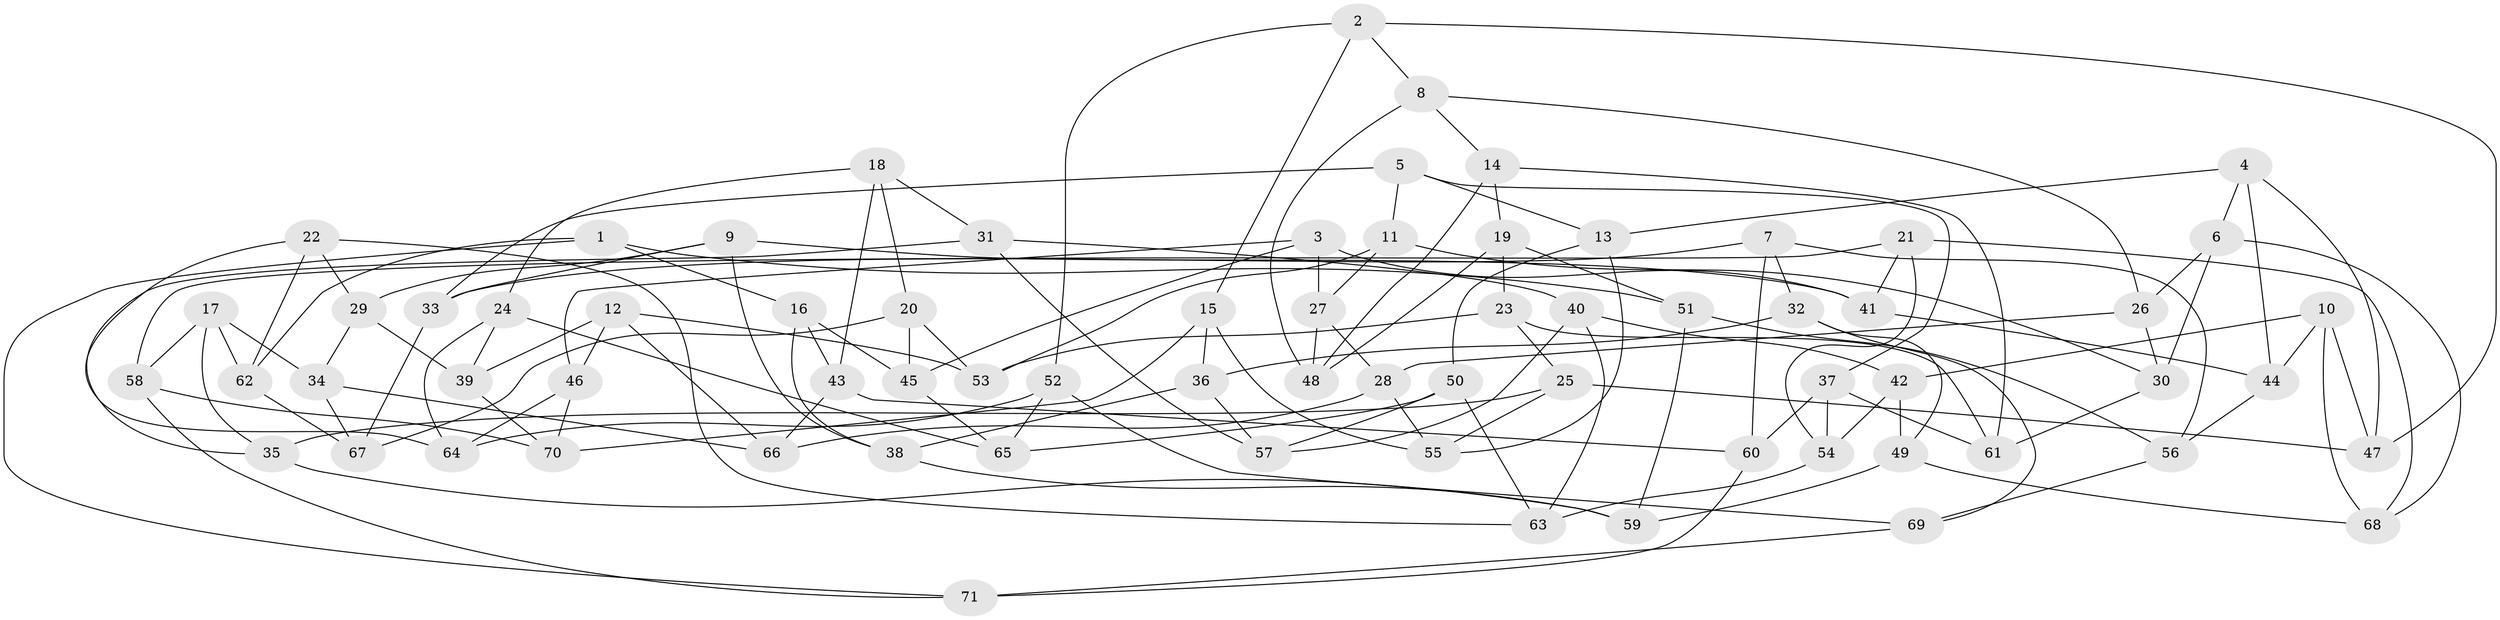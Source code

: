 // Generated by graph-tools (version 1.1) at 2025/26/03/09/25 03:26:54]
// undirected, 71 vertices, 142 edges
graph export_dot {
graph [start="1"]
  node [color=gray90,style=filled];
  1;
  2;
  3;
  4;
  5;
  6;
  7;
  8;
  9;
  10;
  11;
  12;
  13;
  14;
  15;
  16;
  17;
  18;
  19;
  20;
  21;
  22;
  23;
  24;
  25;
  26;
  27;
  28;
  29;
  30;
  31;
  32;
  33;
  34;
  35;
  36;
  37;
  38;
  39;
  40;
  41;
  42;
  43;
  44;
  45;
  46;
  47;
  48;
  49;
  50;
  51;
  52;
  53;
  54;
  55;
  56;
  57;
  58;
  59;
  60;
  61;
  62;
  63;
  64;
  65;
  66;
  67;
  68;
  69;
  70;
  71;
  1 -- 62;
  1 -- 16;
  1 -- 51;
  1 -- 71;
  2 -- 8;
  2 -- 47;
  2 -- 52;
  2 -- 15;
  3 -- 27;
  3 -- 45;
  3 -- 41;
  3 -- 46;
  4 -- 13;
  4 -- 44;
  4 -- 6;
  4 -- 47;
  5 -- 37;
  5 -- 13;
  5 -- 11;
  5 -- 33;
  6 -- 26;
  6 -- 30;
  6 -- 68;
  7 -- 32;
  7 -- 33;
  7 -- 56;
  7 -- 60;
  8 -- 48;
  8 -- 14;
  8 -- 26;
  9 -- 38;
  9 -- 33;
  9 -- 41;
  9 -- 29;
  10 -- 68;
  10 -- 44;
  10 -- 47;
  10 -- 42;
  11 -- 53;
  11 -- 30;
  11 -- 27;
  12 -- 39;
  12 -- 66;
  12 -- 53;
  12 -- 46;
  13 -- 50;
  13 -- 55;
  14 -- 48;
  14 -- 19;
  14 -- 61;
  15 -- 36;
  15 -- 70;
  15 -- 55;
  16 -- 45;
  16 -- 38;
  16 -- 43;
  17 -- 62;
  17 -- 35;
  17 -- 58;
  17 -- 34;
  18 -- 20;
  18 -- 31;
  18 -- 24;
  18 -- 43;
  19 -- 48;
  19 -- 23;
  19 -- 51;
  20 -- 53;
  20 -- 67;
  20 -- 45;
  21 -- 58;
  21 -- 54;
  21 -- 41;
  21 -- 68;
  22 -- 29;
  22 -- 62;
  22 -- 64;
  22 -- 63;
  23 -- 53;
  23 -- 25;
  23 -- 61;
  24 -- 39;
  24 -- 65;
  24 -- 64;
  25 -- 55;
  25 -- 35;
  25 -- 47;
  26 -- 28;
  26 -- 30;
  27 -- 28;
  27 -- 48;
  28 -- 66;
  28 -- 55;
  29 -- 34;
  29 -- 39;
  30 -- 61;
  31 -- 40;
  31 -- 35;
  31 -- 57;
  32 -- 49;
  32 -- 69;
  32 -- 36;
  33 -- 67;
  34 -- 66;
  34 -- 67;
  35 -- 59;
  36 -- 57;
  36 -- 38;
  37 -- 54;
  37 -- 61;
  37 -- 60;
  38 -- 59;
  39 -- 70;
  40 -- 57;
  40 -- 42;
  40 -- 63;
  41 -- 44;
  42 -- 49;
  42 -- 54;
  43 -- 66;
  43 -- 60;
  44 -- 56;
  45 -- 65;
  46 -- 64;
  46 -- 70;
  49 -- 68;
  49 -- 59;
  50 -- 65;
  50 -- 63;
  50 -- 57;
  51 -- 56;
  51 -- 59;
  52 -- 69;
  52 -- 64;
  52 -- 65;
  54 -- 63;
  56 -- 69;
  58 -- 71;
  58 -- 70;
  60 -- 71;
  62 -- 67;
  69 -- 71;
}
